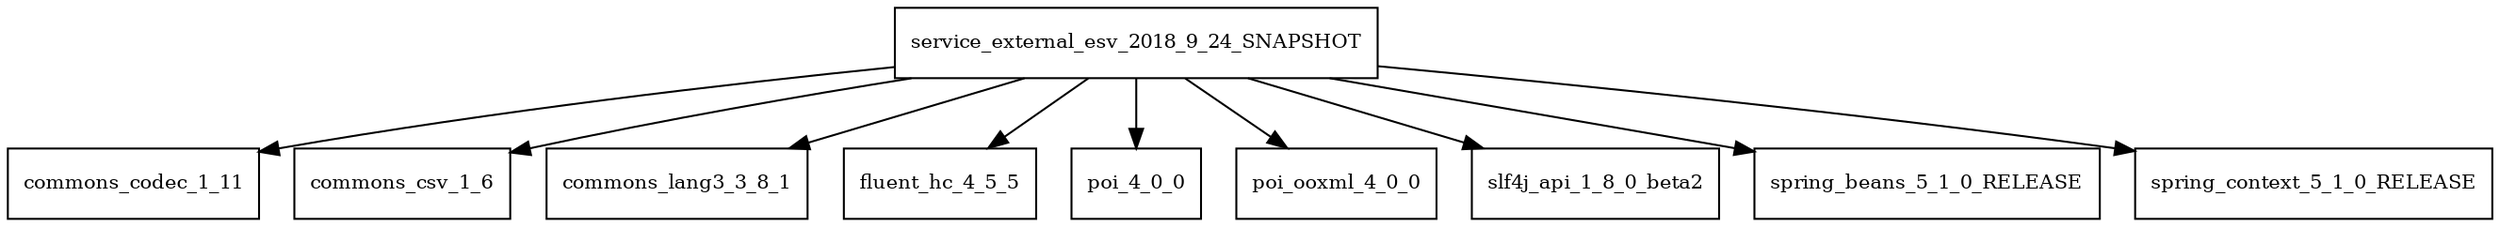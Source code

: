digraph service_external_esv_2018_9_24_SNAPSHOT_dependencies {
  node [shape = box, fontsize=10.0];
  service_external_esv_2018_9_24_SNAPSHOT -> commons_codec_1_11;
  service_external_esv_2018_9_24_SNAPSHOT -> commons_csv_1_6;
  service_external_esv_2018_9_24_SNAPSHOT -> commons_lang3_3_8_1;
  service_external_esv_2018_9_24_SNAPSHOT -> fluent_hc_4_5_5;
  service_external_esv_2018_9_24_SNAPSHOT -> poi_4_0_0;
  service_external_esv_2018_9_24_SNAPSHOT -> poi_ooxml_4_0_0;
  service_external_esv_2018_9_24_SNAPSHOT -> slf4j_api_1_8_0_beta2;
  service_external_esv_2018_9_24_SNAPSHOT -> spring_beans_5_1_0_RELEASE;
  service_external_esv_2018_9_24_SNAPSHOT -> spring_context_5_1_0_RELEASE;
}
